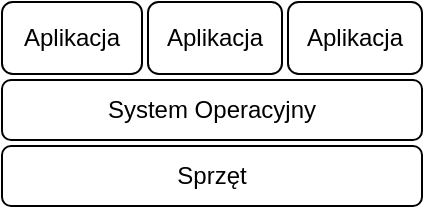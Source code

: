 <mxfile version="24.7.17">
  <diagram name="Page-1" id="Tr-I-GVapoS6bloY794x">
    <mxGraphModel dx="552" dy="286" grid="1" gridSize="10" guides="1" tooltips="1" connect="1" arrows="1" fold="1" page="1" pageScale="1" pageWidth="850" pageHeight="1100" math="0" shadow="0">
      <root>
        <mxCell id="0" />
        <mxCell id="1" parent="0" />
        <mxCell id="XRpB_4KlpS3l9nGKVizs-1" value="Sprzęt" style="rounded=1;whiteSpace=wrap;html=1;fillColor=none;" vertex="1" parent="1">
          <mxGeometry x="220" y="360" width="210" height="30" as="geometry" />
        </mxCell>
        <mxCell id="XRpB_4KlpS3l9nGKVizs-3" value="Aplikacja" style="rounded=1;whiteSpace=wrap;html=1;fillColor=none;" vertex="1" parent="1">
          <mxGeometry x="220" y="288" width="70" height="36" as="geometry" />
        </mxCell>
        <mxCell id="XRpB_4KlpS3l9nGKVizs-4" value="System Operacyjny" style="rounded=1;whiteSpace=wrap;html=1;fillColor=none;" vertex="1" parent="1">
          <mxGeometry x="220" y="327" width="210" height="30" as="geometry" />
        </mxCell>
        <mxCell id="XRpB_4KlpS3l9nGKVizs-5" value="Aplikacja" style="rounded=1;whiteSpace=wrap;html=1;fillColor=none;" vertex="1" parent="1">
          <mxGeometry x="293" y="288" width="67" height="36" as="geometry" />
        </mxCell>
        <mxCell id="XRpB_4KlpS3l9nGKVizs-6" value="Aplikacja" style="rounded=1;whiteSpace=wrap;html=1;fillColor=none;" vertex="1" parent="1">
          <mxGeometry x="363" y="288" width="67" height="36" as="geometry" />
        </mxCell>
      </root>
    </mxGraphModel>
  </diagram>
</mxfile>
